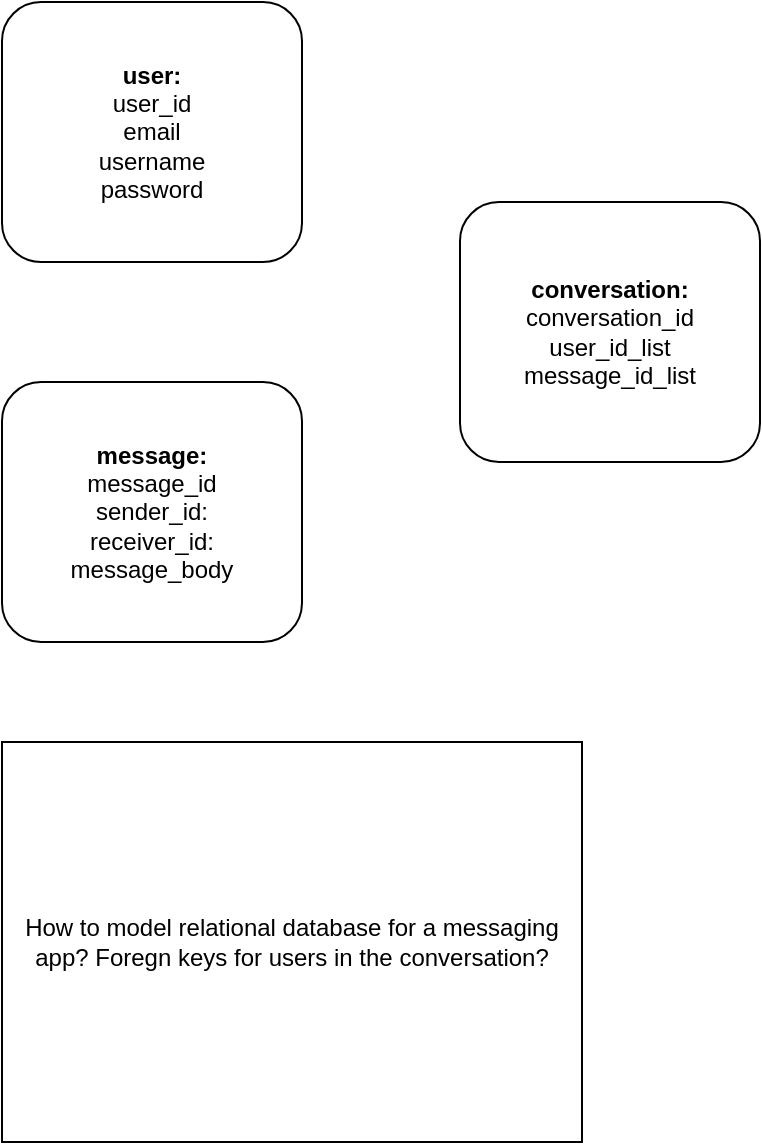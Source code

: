 <mxfile version="17.4.5" type="device"><diagram id="DzDDX0f96F725AP4SJBI" name="Page-1"><mxGraphModel dx="1452" dy="1832" grid="1" gridSize="10" guides="1" tooltips="1" connect="1" arrows="1" fold="1" page="1" pageScale="1" pageWidth="827" pageHeight="1169" math="0" shadow="0"><root><mxCell id="0"/><mxCell id="1" parent="0"/><mxCell id="x3MNqyn0Y554ZAv2sZEc-1" value="&lt;b&gt;message:&lt;/b&gt;&lt;br&gt;message_id&lt;br&gt;sender_id:&lt;br&gt;receiver_id:&lt;br&gt;message_body" style="rounded=1;whiteSpace=wrap;html=1;" vertex="1" parent="1"><mxGeometry x="560" y="10" width="150" height="130" as="geometry"/></mxCell><mxCell id="x3MNqyn0Y554ZAv2sZEc-2" value="&lt;b&gt;user:&lt;/b&gt;&lt;br&gt;user_id&lt;br&gt;email&lt;br&gt;username&lt;br&gt;password" style="rounded=1;whiteSpace=wrap;html=1;" vertex="1" parent="1"><mxGeometry x="560" y="-180" width="150" height="130" as="geometry"/></mxCell><mxCell id="x3MNqyn0Y554ZAv2sZEc-3" value="&lt;b&gt;conversation:&lt;/b&gt;&lt;br&gt;conversation_id&lt;br&gt;user_id_list&lt;br&gt;message_id_list" style="rounded=1;whiteSpace=wrap;html=1;" vertex="1" parent="1"><mxGeometry x="789" y="-80" width="150" height="130" as="geometry"/></mxCell><mxCell id="x3MNqyn0Y554ZAv2sZEc-4" value="How to model relational database for a messaging app? Foregn keys for users in the conversation?" style="rounded=0;whiteSpace=wrap;html=1;" vertex="1" parent="1"><mxGeometry x="560" y="190" width="290" height="200" as="geometry"/></mxCell></root></mxGraphModel></diagram></mxfile>
